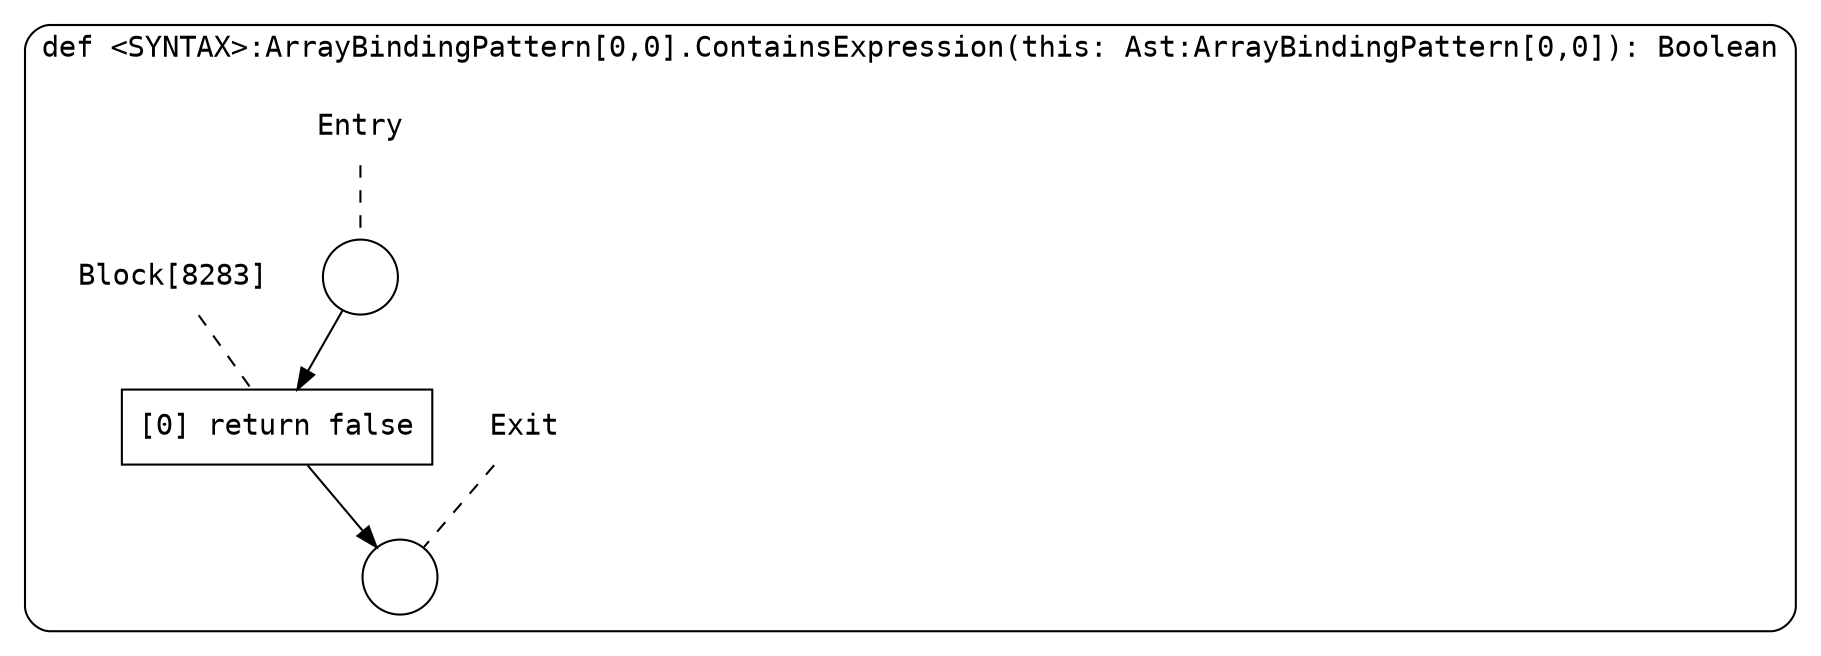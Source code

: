 digraph {
  graph [fontname = "Consolas"]
  node [fontname = "Consolas"]
  edge [fontname = "Consolas"]
  subgraph cluster1513 {
    label = "def <SYNTAX>:ArrayBindingPattern[0,0].ContainsExpression(this: Ast:ArrayBindingPattern[0,0]): Boolean"
    style = rounded
    cluster1513_entry_name [shape=none, label=<<font color="black">Entry</font>>]
    cluster1513_entry_name -> cluster1513_entry [arrowhead=none, color="black", style=dashed]
    cluster1513_entry [shape=circle label=" " color="black" fillcolor="white" style=filled]
    cluster1513_entry -> node8283 [color="black"]
    cluster1513_exit_name [shape=none, label=<<font color="black">Exit</font>>]
    cluster1513_exit_name -> cluster1513_exit [arrowhead=none, color="black", style=dashed]
    cluster1513_exit [shape=circle label=" " color="black" fillcolor="white" style=filled]
    node8283_name [shape=none, label=<<font color="black">Block[8283]</font>>]
    node8283_name -> node8283 [arrowhead=none, color="black", style=dashed]
    node8283 [shape=box, label=<<font color="black">[0] return false<BR ALIGN="LEFT"/></font>> color="black" fillcolor="white", style=filled]
    node8283 -> cluster1513_exit [color="black"]
  }
}